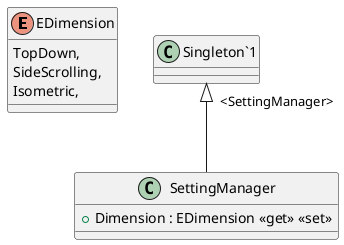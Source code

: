 @startuml
enum EDimension {
    TopDown,
    SideScrolling,
    Isometric,
}
class SettingManager {
    + Dimension : EDimension <<get>> <<set>>
}
"Singleton`1" "<SettingManager>" <|-- SettingManager
@enduml
